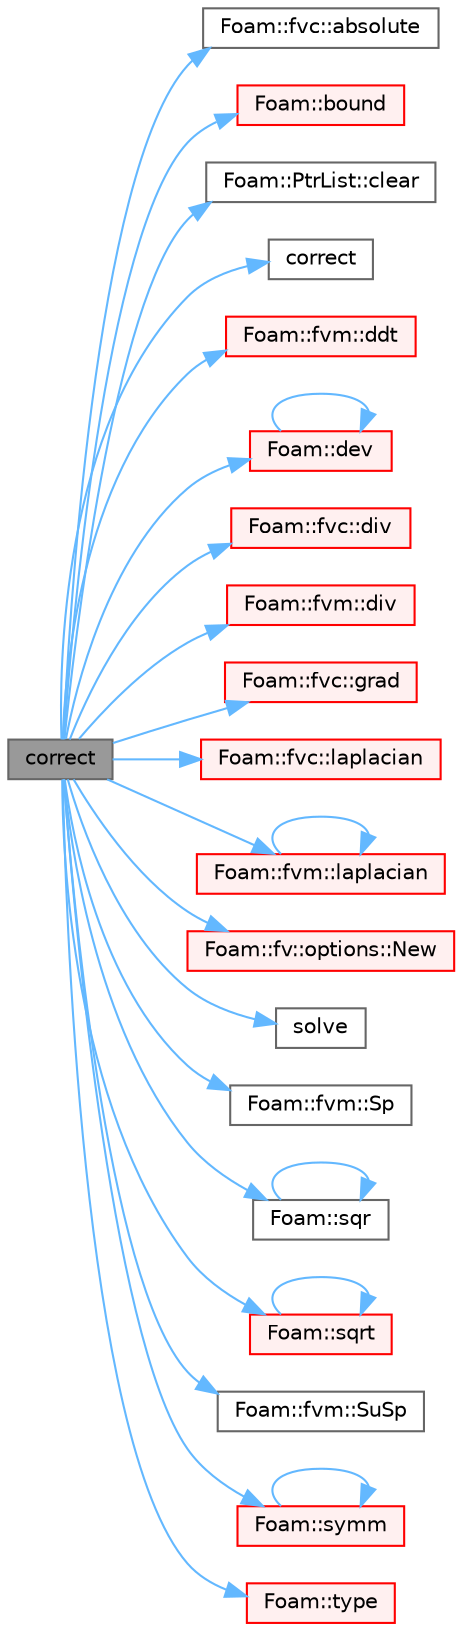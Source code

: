 digraph "correct"
{
 // LATEX_PDF_SIZE
  bgcolor="transparent";
  edge [fontname=Helvetica,fontsize=10,labelfontname=Helvetica,labelfontsize=10];
  node [fontname=Helvetica,fontsize=10,shape=box,height=0.2,width=0.4];
  rankdir="LR";
  Node1 [id="Node000001",label="correct",height=0.2,width=0.4,color="gray40", fillcolor="grey60", style="filled", fontcolor="black",tooltip=" "];
  Node1 -> Node2 [id="edge1_Node000001_Node000002",color="steelblue1",style="solid",tooltip=" "];
  Node2 [id="Node000002",label="Foam::fvc::absolute",height=0.2,width=0.4,color="grey40", fillcolor="white", style="filled",URL="$namespaceFoam_1_1fvc.html#ad0e401d18e49e4db619881bf6671d8bf",tooltip=" "];
  Node1 -> Node3 [id="edge2_Node000001_Node000003",color="steelblue1",style="solid",tooltip=" "];
  Node3 [id="Node000003",label="Foam::bound",height=0.2,width=0.4,color="red", fillcolor="#FFF0F0", style="filled",URL="$namespaceFoam.html#a334b2a2d0ce7997d360f7a018174a077",tooltip=" "];
  Node1 -> Node30 [id="edge3_Node000001_Node000030",color="steelblue1",style="solid",tooltip=" "];
  Node30 [id="Node000030",label="Foam::PtrList::clear",height=0.2,width=0.4,color="grey40", fillcolor="white", style="filled",URL="$classFoam_1_1PtrList.html#ac8bb3912a3ce86b15842e79d0b421204",tooltip=" "];
  Node1 -> Node31 [id="edge4_Node000001_Node000031",color="steelblue1",style="solid",tooltip=" "];
  Node31 [id="Node000031",label="correct",height=0.2,width=0.4,color="grey40", fillcolor="white", style="filled",URL="$combustion_2chemFoam_2hEqn_8H.html#a8f2ec7df0ad2ec79360a5d964f55de87",tooltip=" "];
  Node1 -> Node32 [id="edge5_Node000001_Node000032",color="steelblue1",style="solid",tooltip=" "];
  Node32 [id="Node000032",label="Foam::fvm::ddt",height=0.2,width=0.4,color="red", fillcolor="#FFF0F0", style="filled",URL="$namespaceFoam_1_1fvm.html#a2d88eca98ab69b84af7ddb96e35f5a44",tooltip=" "];
  Node1 -> Node36 [id="edge6_Node000001_Node000036",color="steelblue1",style="solid",tooltip=" "];
  Node36 [id="Node000036",label="Foam::dev",height=0.2,width=0.4,color="red", fillcolor="#FFF0F0", style="filled",URL="$namespaceFoam.html#a042ede1d98e91923a7cc5e14e9f86854",tooltip=" "];
  Node36 -> Node36 [id="edge7_Node000036_Node000036",color="steelblue1",style="solid",tooltip=" "];
  Node1 -> Node40 [id="edge8_Node000001_Node000040",color="steelblue1",style="solid",tooltip=" "];
  Node40 [id="Node000040",label="Foam::fvc::div",height=0.2,width=0.4,color="red", fillcolor="#FFF0F0", style="filled",URL="$namespaceFoam_1_1fvc.html#a585533948ad80abfe589d920c641f251",tooltip=" "];
  Node1 -> Node42 [id="edge9_Node000001_Node000042",color="steelblue1",style="solid",tooltip=" "];
  Node42 [id="Node000042",label="Foam::fvm::div",height=0.2,width=0.4,color="red", fillcolor="#FFF0F0", style="filled",URL="$namespaceFoam_1_1fvm.html#a058dd4757c11ae656c8d576632b33d25",tooltip=" "];
  Node1 -> Node45 [id="edge10_Node000001_Node000045",color="steelblue1",style="solid",tooltip=" "];
  Node45 [id="Node000045",label="Foam::fvc::grad",height=0.2,width=0.4,color="red", fillcolor="#FFF0F0", style="filled",URL="$namespaceFoam_1_1fvc.html#a094a9cf8cbcd7511778abc82036c8a4b",tooltip=" "];
  Node1 -> Node47 [id="edge11_Node000001_Node000047",color="steelblue1",style="solid",tooltip=" "];
  Node47 [id="Node000047",label="Foam::fvc::laplacian",height=0.2,width=0.4,color="red", fillcolor="#FFF0F0", style="filled",URL="$namespaceFoam_1_1fvc.html#ac75bff389d0405149b204b0d7ac214cd",tooltip=" "];
  Node1 -> Node49 [id="edge12_Node000001_Node000049",color="steelblue1",style="solid",tooltip=" "];
  Node49 [id="Node000049",label="Foam::fvm::laplacian",height=0.2,width=0.4,color="red", fillcolor="#FFF0F0", style="filled",URL="$namespaceFoam_1_1fvm.html#a05679b154654e47e9f1e2fbd2bc0bae0",tooltip=" "];
  Node49 -> Node49 [id="edge13_Node000049_Node000049",color="steelblue1",style="solid",tooltip=" "];
  Node1 -> Node50 [id="edge14_Node000001_Node000050",color="steelblue1",style="solid",tooltip=" "];
  Node50 [id="Node000050",label="Foam::fv::options::New",height=0.2,width=0.4,color="red", fillcolor="#FFF0F0", style="filled",URL="$classFoam_1_1fv_1_1options.html#a616ee355e53d26b92cf6a39d39f5c594",tooltip=" "];
  Node1 -> Node54 [id="edge15_Node000001_Node000054",color="steelblue1",style="solid",tooltip=" "];
  Node54 [id="Node000054",label="solve",height=0.2,width=0.4,color="grey40", fillcolor="white", style="filled",URL="$solveBulkSurfactant_8H.html#a4ed43d58a6754059fa012bd273d05e33",tooltip=" "];
  Node1 -> Node55 [id="edge16_Node000001_Node000055",color="steelblue1",style="solid",tooltip=" "];
  Node55 [id="Node000055",label="Foam::fvm::Sp",height=0.2,width=0.4,color="grey40", fillcolor="white", style="filled",URL="$namespaceFoam_1_1fvm.html#af8062d84b43cdfe63a19c1e2e0b6de6a",tooltip=" "];
  Node1 -> Node56 [id="edge17_Node000001_Node000056",color="steelblue1",style="solid",tooltip=" "];
  Node56 [id="Node000056",label="Foam::sqr",height=0.2,width=0.4,color="grey40", fillcolor="white", style="filled",URL="$namespaceFoam.html#a277dc11c581d53826ab5090b08f3b17b",tooltip=" "];
  Node56 -> Node56 [id="edge18_Node000056_Node000056",color="steelblue1",style="solid",tooltip=" "];
  Node1 -> Node57 [id="edge19_Node000001_Node000057",color="steelblue1",style="solid",tooltip=" "];
  Node57 [id="Node000057",label="Foam::sqrt",height=0.2,width=0.4,color="red", fillcolor="#FFF0F0", style="filled",URL="$namespaceFoam.html#a8616bd62eebf2342a80222fecb1bda71",tooltip=" "];
  Node57 -> Node57 [id="edge20_Node000057_Node000057",color="steelblue1",style="solid",tooltip=" "];
  Node1 -> Node59 [id="edge21_Node000001_Node000059",color="steelblue1",style="solid",tooltip=" "];
  Node59 [id="Node000059",label="Foam::fvm::SuSp",height=0.2,width=0.4,color="grey40", fillcolor="white", style="filled",URL="$namespaceFoam_1_1fvm.html#a8e3b3055b16bdf1b45e71a97e7e6146f",tooltip=" "];
  Node1 -> Node60 [id="edge22_Node000001_Node000060",color="steelblue1",style="solid",tooltip=" "];
  Node60 [id="Node000060",label="Foam::symm",height=0.2,width=0.4,color="red", fillcolor="#FFF0F0", style="filled",URL="$namespaceFoam.html#a112755faabb5ff081d7a25a936a1d3c4",tooltip=" "];
  Node60 -> Node60 [id="edge23_Node000060_Node000060",color="steelblue1",style="solid",tooltip=" "];
  Node1 -> Node61 [id="edge24_Node000001_Node000061",color="steelblue1",style="solid",tooltip=" "];
  Node61 [id="Node000061",label="Foam::type",height=0.2,width=0.4,color="red", fillcolor="#FFF0F0", style="filled",URL="$namespaceFoam.html#a69e2e8a647a7073be8ce6437c0aff762",tooltip=" "];
}

